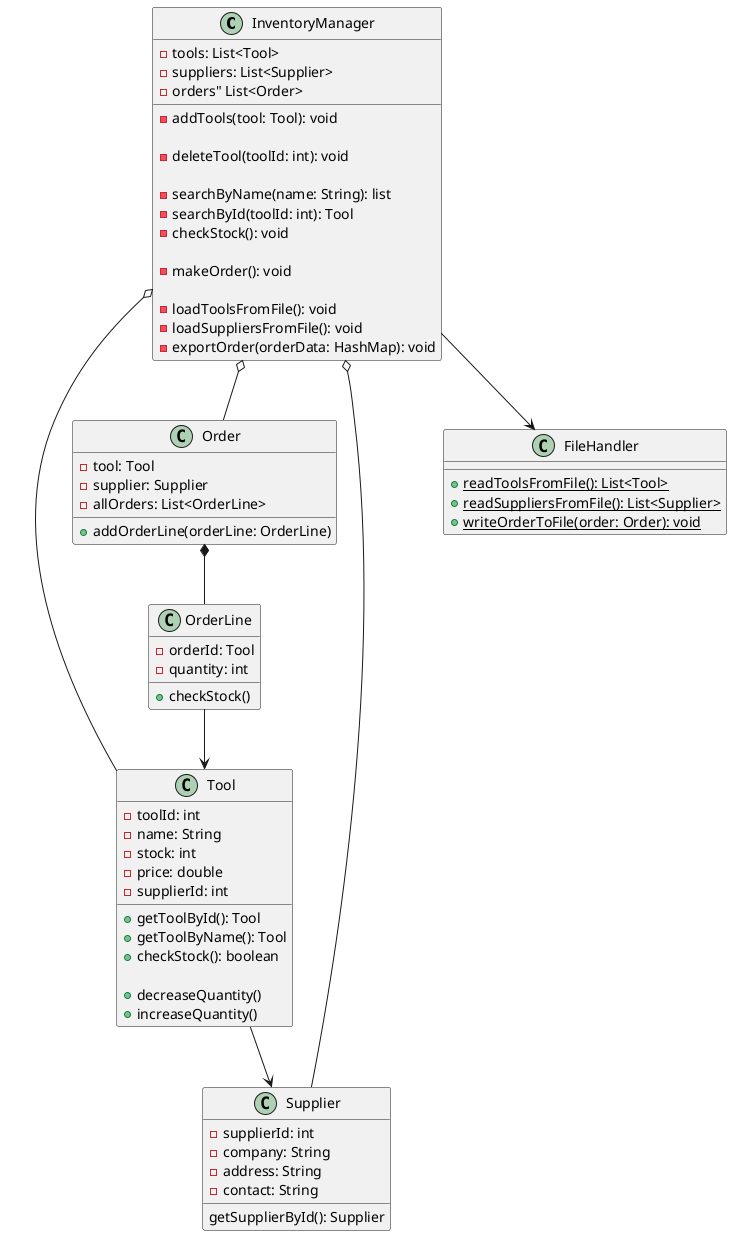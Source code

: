 @startuml
    class InventoryManager {
        /' class attributes '/
        - tools: List<Tool>
        - suppliers: List<Supplier>
        - orders" List<Order>

        /' create|add tools '/
        - addTools(tool: Tool): void

        /' delete tools '/
        - deleteTool(toolId: int): void

        /' read tools '/
        - searchByName(name: String): list
        - searchById(toolId: int): Tool
        - checkStock(): void

        /' update tools '/
        - makeOrder(): void

        /' file handler '/
        - loadToolsFromFile(): void
        - loadSuppliersFromFile(): void
        - exportOrder(orderData: HashMap): void
    }

    class Tool {
        /' class attributes '/
        - toolId: int
        - name: String
        - stock: int
        - price: double
        - supplierId: int

        /' get data '/
        + getToolById(): Tool
        + getToolByName(): Tool
        + checkStock(): boolean

        /' update data '/
        + decreaseQuantity()
        + increaseQuantity()
    }

    class Supplier {
        /' class attributes '/
        - supplierId: int
        - company: String
        - address: String
        - contact: String

        /' read data '/
        getSupplierById(): Supplier
    }

    class Order {
        /' class attributes '/
        - tool: Tool
        - supplier: Supplier
        - allOrders: List<OrderLine>

        /' creates one order '/
        + addOrderLine(orderLine: OrderLine)
    }

    class OrderLine {
        /' class attributes '/
        - orderId: Tool
        - quantity: int

        /' check stock '/
        + checkStock()
    }

    class FileHandler {
        /' read files '/
        + {static} readToolsFromFile(): List<Tool>
        + {static} readSuppliersFromFile(): List<Supplier>
        + {static} writeOrderToFile(order: Order): void
    }

    /' relationships for InventoryManager '/
    InventoryManager --> FileHandler
    InventoryManager o-- Tool
    InventoryManager o-- Supplier
    InventoryManager o-- Order

    /' relationships for Tool and Supplier '/
    Tool -->  Supplier

    /' relationships for Order '/
    Order *-- OrderLine

    /' relationships for OrderLine '/
    OrderLine --> Tool
@enduml